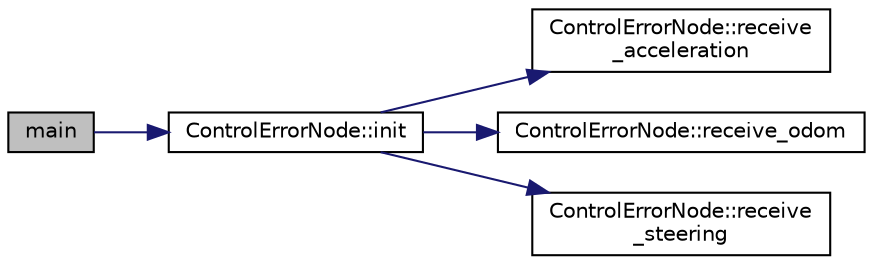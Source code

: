 digraph "main"
{
 // LATEX_PDF_SIZE
  edge [fontname="Helvetica",fontsize="10",labelfontname="Helvetica",labelfontsize="10"];
  node [fontname="Helvetica",fontsize="10",shape=record];
  rankdir="LR";
  Node1 [label="main",height=0.2,width=0.4,color="black", fillcolor="grey75", style="filled", fontcolor="black",tooltip=" "];
  Node1 -> Node2 [color="midnightblue",fontsize="10",style="solid",fontname="Helvetica"];
  Node2 [label="ControlErrorNode::init",height=0.2,width=0.4,color="black", fillcolor="white", style="filled",URL="$classControlErrorNode.html#aacc4e310a651f7338203dbdf2fdcec45",tooltip=" "];
  Node2 -> Node3 [color="midnightblue",fontsize="10",style="solid",fontname="Helvetica"];
  Node3 [label="ControlErrorNode::receive\l_acceleration",height=0.2,width=0.4,color="black", fillcolor="white", style="filled",URL="$classControlErrorNode.html#a3a16265b467490597e07304edc7effed",tooltip=" "];
  Node2 -> Node4 [color="midnightblue",fontsize="10",style="solid",fontname="Helvetica"];
  Node4 [label="ControlErrorNode::receive_odom",height=0.2,width=0.4,color="black", fillcolor="white", style="filled",URL="$classControlErrorNode.html#a910e01cd8cf191d4248623027f10901d",tooltip=" "];
  Node2 -> Node5 [color="midnightblue",fontsize="10",style="solid",fontname="Helvetica"];
  Node5 [label="ControlErrorNode::receive\l_steering",height=0.2,width=0.4,color="black", fillcolor="white", style="filled",URL="$classControlErrorNode.html#af345239da3b81aeb80958c77158556a3",tooltip=" "];
}
